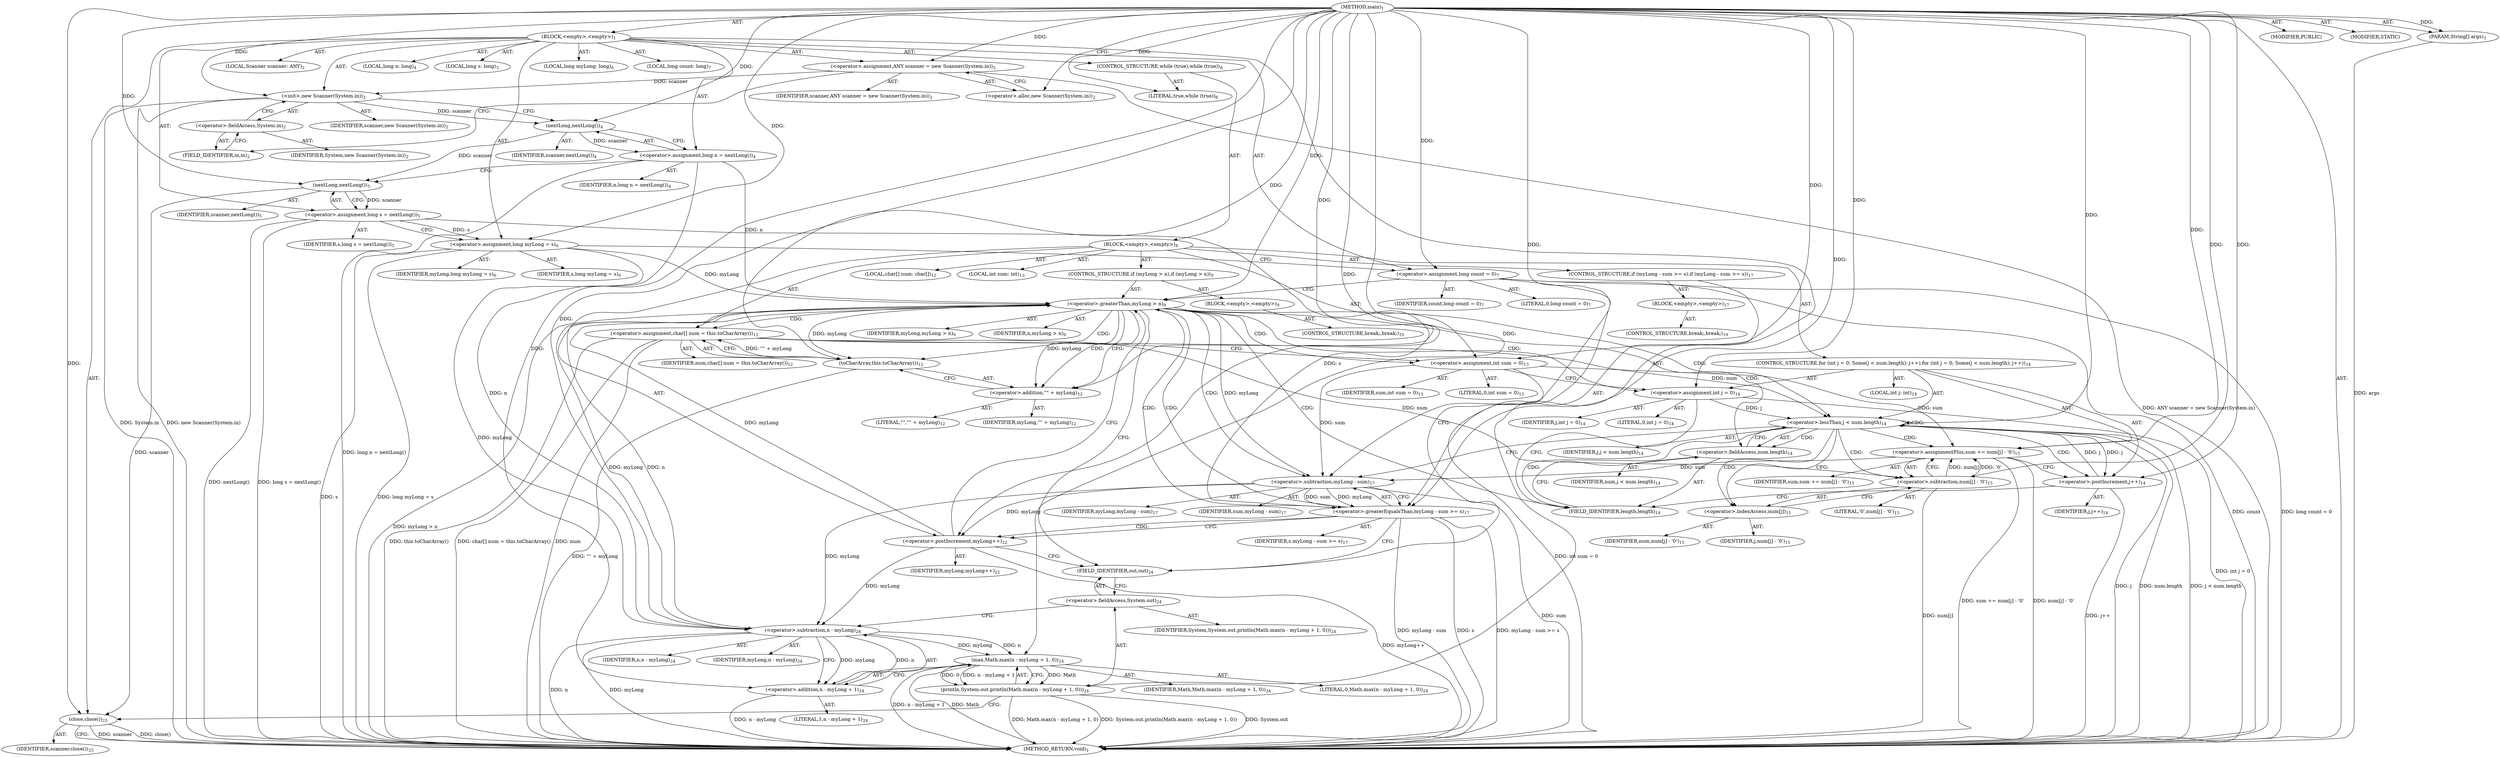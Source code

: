 digraph "main" {  
"19" [label = <(METHOD,main)<SUB>1</SUB>> ]
"20" [label = <(PARAM,String[] args)<SUB>1</SUB>> ]
"21" [label = <(BLOCK,&lt;empty&gt;,&lt;empty&gt;)<SUB>1</SUB>> ]
"4" [label = <(LOCAL,Scanner scanner: ANY)<SUB>2</SUB>> ]
"22" [label = <(&lt;operator&gt;.assignment,ANY scanner = new Scanner(System.in))<SUB>2</SUB>> ]
"23" [label = <(IDENTIFIER,scanner,ANY scanner = new Scanner(System.in))<SUB>2</SUB>> ]
"24" [label = <(&lt;operator&gt;.alloc,new Scanner(System.in))<SUB>2</SUB>> ]
"25" [label = <(&lt;init&gt;,new Scanner(System.in))<SUB>2</SUB>> ]
"3" [label = <(IDENTIFIER,scanner,new Scanner(System.in))<SUB>2</SUB>> ]
"26" [label = <(&lt;operator&gt;.fieldAccess,System.in)<SUB>2</SUB>> ]
"27" [label = <(IDENTIFIER,System,new Scanner(System.in))<SUB>2</SUB>> ]
"28" [label = <(FIELD_IDENTIFIER,in,in)<SUB>2</SUB>> ]
"29" [label = <(LOCAL,long n: long)<SUB>4</SUB>> ]
"30" [label = <(&lt;operator&gt;.assignment,long n = nextLong())<SUB>4</SUB>> ]
"31" [label = <(IDENTIFIER,n,long n = nextLong())<SUB>4</SUB>> ]
"32" [label = <(nextLong,nextLong())<SUB>4</SUB>> ]
"33" [label = <(IDENTIFIER,scanner,nextLong())<SUB>4</SUB>> ]
"34" [label = <(LOCAL,long s: long)<SUB>5</SUB>> ]
"35" [label = <(&lt;operator&gt;.assignment,long s = nextLong())<SUB>5</SUB>> ]
"36" [label = <(IDENTIFIER,s,long s = nextLong())<SUB>5</SUB>> ]
"37" [label = <(nextLong,nextLong())<SUB>5</SUB>> ]
"38" [label = <(IDENTIFIER,scanner,nextLong())<SUB>5</SUB>> ]
"39" [label = <(LOCAL,long myLong: long)<SUB>6</SUB>> ]
"40" [label = <(&lt;operator&gt;.assignment,long myLong = s)<SUB>6</SUB>> ]
"41" [label = <(IDENTIFIER,myLong,long myLong = s)<SUB>6</SUB>> ]
"42" [label = <(IDENTIFIER,s,long myLong = s)<SUB>6</SUB>> ]
"43" [label = <(LOCAL,long count: long)<SUB>7</SUB>> ]
"44" [label = <(&lt;operator&gt;.assignment,long count = 0)<SUB>7</SUB>> ]
"45" [label = <(IDENTIFIER,count,long count = 0)<SUB>7</SUB>> ]
"46" [label = <(LITERAL,0,long count = 0)<SUB>7</SUB>> ]
"47" [label = <(CONTROL_STRUCTURE,while (true),while (true))<SUB>8</SUB>> ]
"48" [label = <(LITERAL,true,while (true))<SUB>8</SUB>> ]
"49" [label = <(BLOCK,&lt;empty&gt;,&lt;empty&gt;)<SUB>8</SUB>> ]
"50" [label = <(CONTROL_STRUCTURE,if (myLong &gt; n),if (myLong &gt; n))<SUB>9</SUB>> ]
"51" [label = <(&lt;operator&gt;.greaterThan,myLong &gt; n)<SUB>9</SUB>> ]
"52" [label = <(IDENTIFIER,myLong,myLong &gt; n)<SUB>9</SUB>> ]
"53" [label = <(IDENTIFIER,n,myLong &gt; n)<SUB>9</SUB>> ]
"54" [label = <(BLOCK,&lt;empty&gt;,&lt;empty&gt;)<SUB>9</SUB>> ]
"55" [label = <(CONTROL_STRUCTURE,break;,break;)<SUB>10</SUB>> ]
"56" [label = <(LOCAL,char[] num: char[])<SUB>12</SUB>> ]
"57" [label = <(&lt;operator&gt;.assignment,char[] num = this.toCharArray())<SUB>12</SUB>> ]
"58" [label = <(IDENTIFIER,num,char[] num = this.toCharArray())<SUB>12</SUB>> ]
"59" [label = <(toCharArray,this.toCharArray())<SUB>12</SUB>> ]
"60" [label = <(&lt;operator&gt;.addition,&quot;&quot; + myLong)<SUB>12</SUB>> ]
"61" [label = <(LITERAL,&quot;&quot;,&quot;&quot; + myLong)<SUB>12</SUB>> ]
"62" [label = <(IDENTIFIER,myLong,&quot;&quot; + myLong)<SUB>12</SUB>> ]
"63" [label = <(LOCAL,int sum: int)<SUB>13</SUB>> ]
"64" [label = <(&lt;operator&gt;.assignment,int sum = 0)<SUB>13</SUB>> ]
"65" [label = <(IDENTIFIER,sum,int sum = 0)<SUB>13</SUB>> ]
"66" [label = <(LITERAL,0,int sum = 0)<SUB>13</SUB>> ]
"67" [label = <(CONTROL_STRUCTURE,for (int j = 0; Some(j &lt; num.length); j++),for (int j = 0; Some(j &lt; num.length); j++))<SUB>14</SUB>> ]
"68" [label = <(LOCAL,int j: int)<SUB>14</SUB>> ]
"69" [label = <(&lt;operator&gt;.assignment,int j = 0)<SUB>14</SUB>> ]
"70" [label = <(IDENTIFIER,j,int j = 0)<SUB>14</SUB>> ]
"71" [label = <(LITERAL,0,int j = 0)<SUB>14</SUB>> ]
"72" [label = <(&lt;operator&gt;.lessThan,j &lt; num.length)<SUB>14</SUB>> ]
"73" [label = <(IDENTIFIER,j,j &lt; num.length)<SUB>14</SUB>> ]
"74" [label = <(&lt;operator&gt;.fieldAccess,num.length)<SUB>14</SUB>> ]
"75" [label = <(IDENTIFIER,num,j &lt; num.length)<SUB>14</SUB>> ]
"76" [label = <(FIELD_IDENTIFIER,length,length)<SUB>14</SUB>> ]
"77" [label = <(&lt;operator&gt;.postIncrement,j++)<SUB>14</SUB>> ]
"78" [label = <(IDENTIFIER,j,j++)<SUB>14</SUB>> ]
"79" [label = <(&lt;operator&gt;.assignmentPlus,sum += num[j] - '0')<SUB>15</SUB>> ]
"80" [label = <(IDENTIFIER,sum,sum += num[j] - '0')<SUB>15</SUB>> ]
"81" [label = <(&lt;operator&gt;.subtraction,num[j] - '0')<SUB>15</SUB>> ]
"82" [label = <(&lt;operator&gt;.indexAccess,num[j])<SUB>15</SUB>> ]
"83" [label = <(IDENTIFIER,num,num[j] - '0')<SUB>15</SUB>> ]
"84" [label = <(IDENTIFIER,j,num[j] - '0')<SUB>15</SUB>> ]
"85" [label = <(LITERAL,'0',num[j] - '0')<SUB>15</SUB>> ]
"86" [label = <(CONTROL_STRUCTURE,if (myLong - sum &gt;= s),if (myLong - sum &gt;= s))<SUB>17</SUB>> ]
"87" [label = <(&lt;operator&gt;.greaterEqualsThan,myLong - sum &gt;= s)<SUB>17</SUB>> ]
"88" [label = <(&lt;operator&gt;.subtraction,myLong - sum)<SUB>17</SUB>> ]
"89" [label = <(IDENTIFIER,myLong,myLong - sum)<SUB>17</SUB>> ]
"90" [label = <(IDENTIFIER,sum,myLong - sum)<SUB>17</SUB>> ]
"91" [label = <(IDENTIFIER,s,myLong - sum &gt;= s)<SUB>17</SUB>> ]
"92" [label = <(BLOCK,&lt;empty&gt;,&lt;empty&gt;)<SUB>17</SUB>> ]
"93" [label = <(CONTROL_STRUCTURE,break;,break;)<SUB>19</SUB>> ]
"94" [label = <(&lt;operator&gt;.postIncrement,myLong++)<SUB>22</SUB>> ]
"95" [label = <(IDENTIFIER,myLong,myLong++)<SUB>22</SUB>> ]
"96" [label = <(println,System.out.println(Math.max(n - myLong + 1, 0)))<SUB>24</SUB>> ]
"97" [label = <(&lt;operator&gt;.fieldAccess,System.out)<SUB>24</SUB>> ]
"98" [label = <(IDENTIFIER,System,System.out.println(Math.max(n - myLong + 1, 0)))<SUB>24</SUB>> ]
"99" [label = <(FIELD_IDENTIFIER,out,out)<SUB>24</SUB>> ]
"100" [label = <(max,Math.max(n - myLong + 1, 0))<SUB>24</SUB>> ]
"101" [label = <(IDENTIFIER,Math,Math.max(n - myLong + 1, 0))<SUB>24</SUB>> ]
"102" [label = <(&lt;operator&gt;.addition,n - myLong + 1)<SUB>24</SUB>> ]
"103" [label = <(&lt;operator&gt;.subtraction,n - myLong)<SUB>24</SUB>> ]
"104" [label = <(IDENTIFIER,n,n - myLong)<SUB>24</SUB>> ]
"105" [label = <(IDENTIFIER,myLong,n - myLong)<SUB>24</SUB>> ]
"106" [label = <(LITERAL,1,n - myLong + 1)<SUB>24</SUB>> ]
"107" [label = <(LITERAL,0,Math.max(n - myLong + 1, 0))<SUB>24</SUB>> ]
"108" [label = <(close,close())<SUB>25</SUB>> ]
"109" [label = <(IDENTIFIER,scanner,close())<SUB>25</SUB>> ]
"110" [label = <(MODIFIER,PUBLIC)> ]
"111" [label = <(MODIFIER,STATIC)> ]
"112" [label = <(METHOD_RETURN,void)<SUB>1</SUB>> ]
  "19" -> "20"  [ label = "AST: "] 
  "19" -> "21"  [ label = "AST: "] 
  "19" -> "110"  [ label = "AST: "] 
  "19" -> "111"  [ label = "AST: "] 
  "19" -> "112"  [ label = "AST: "] 
  "21" -> "4"  [ label = "AST: "] 
  "21" -> "22"  [ label = "AST: "] 
  "21" -> "25"  [ label = "AST: "] 
  "21" -> "29"  [ label = "AST: "] 
  "21" -> "30"  [ label = "AST: "] 
  "21" -> "34"  [ label = "AST: "] 
  "21" -> "35"  [ label = "AST: "] 
  "21" -> "39"  [ label = "AST: "] 
  "21" -> "40"  [ label = "AST: "] 
  "21" -> "43"  [ label = "AST: "] 
  "21" -> "44"  [ label = "AST: "] 
  "21" -> "47"  [ label = "AST: "] 
  "21" -> "96"  [ label = "AST: "] 
  "21" -> "108"  [ label = "AST: "] 
  "22" -> "23"  [ label = "AST: "] 
  "22" -> "24"  [ label = "AST: "] 
  "25" -> "3"  [ label = "AST: "] 
  "25" -> "26"  [ label = "AST: "] 
  "26" -> "27"  [ label = "AST: "] 
  "26" -> "28"  [ label = "AST: "] 
  "30" -> "31"  [ label = "AST: "] 
  "30" -> "32"  [ label = "AST: "] 
  "32" -> "33"  [ label = "AST: "] 
  "35" -> "36"  [ label = "AST: "] 
  "35" -> "37"  [ label = "AST: "] 
  "37" -> "38"  [ label = "AST: "] 
  "40" -> "41"  [ label = "AST: "] 
  "40" -> "42"  [ label = "AST: "] 
  "44" -> "45"  [ label = "AST: "] 
  "44" -> "46"  [ label = "AST: "] 
  "47" -> "48"  [ label = "AST: "] 
  "47" -> "49"  [ label = "AST: "] 
  "49" -> "50"  [ label = "AST: "] 
  "49" -> "56"  [ label = "AST: "] 
  "49" -> "57"  [ label = "AST: "] 
  "49" -> "63"  [ label = "AST: "] 
  "49" -> "64"  [ label = "AST: "] 
  "49" -> "67"  [ label = "AST: "] 
  "49" -> "86"  [ label = "AST: "] 
  "49" -> "94"  [ label = "AST: "] 
  "50" -> "51"  [ label = "AST: "] 
  "50" -> "54"  [ label = "AST: "] 
  "51" -> "52"  [ label = "AST: "] 
  "51" -> "53"  [ label = "AST: "] 
  "54" -> "55"  [ label = "AST: "] 
  "57" -> "58"  [ label = "AST: "] 
  "57" -> "59"  [ label = "AST: "] 
  "59" -> "60"  [ label = "AST: "] 
  "60" -> "61"  [ label = "AST: "] 
  "60" -> "62"  [ label = "AST: "] 
  "64" -> "65"  [ label = "AST: "] 
  "64" -> "66"  [ label = "AST: "] 
  "67" -> "68"  [ label = "AST: "] 
  "67" -> "69"  [ label = "AST: "] 
  "67" -> "72"  [ label = "AST: "] 
  "67" -> "77"  [ label = "AST: "] 
  "67" -> "79"  [ label = "AST: "] 
  "69" -> "70"  [ label = "AST: "] 
  "69" -> "71"  [ label = "AST: "] 
  "72" -> "73"  [ label = "AST: "] 
  "72" -> "74"  [ label = "AST: "] 
  "74" -> "75"  [ label = "AST: "] 
  "74" -> "76"  [ label = "AST: "] 
  "77" -> "78"  [ label = "AST: "] 
  "79" -> "80"  [ label = "AST: "] 
  "79" -> "81"  [ label = "AST: "] 
  "81" -> "82"  [ label = "AST: "] 
  "81" -> "85"  [ label = "AST: "] 
  "82" -> "83"  [ label = "AST: "] 
  "82" -> "84"  [ label = "AST: "] 
  "86" -> "87"  [ label = "AST: "] 
  "86" -> "92"  [ label = "AST: "] 
  "87" -> "88"  [ label = "AST: "] 
  "87" -> "91"  [ label = "AST: "] 
  "88" -> "89"  [ label = "AST: "] 
  "88" -> "90"  [ label = "AST: "] 
  "92" -> "93"  [ label = "AST: "] 
  "94" -> "95"  [ label = "AST: "] 
  "96" -> "97"  [ label = "AST: "] 
  "96" -> "100"  [ label = "AST: "] 
  "97" -> "98"  [ label = "AST: "] 
  "97" -> "99"  [ label = "AST: "] 
  "100" -> "101"  [ label = "AST: "] 
  "100" -> "102"  [ label = "AST: "] 
  "100" -> "107"  [ label = "AST: "] 
  "102" -> "103"  [ label = "AST: "] 
  "102" -> "106"  [ label = "AST: "] 
  "103" -> "104"  [ label = "AST: "] 
  "103" -> "105"  [ label = "AST: "] 
  "108" -> "109"  [ label = "AST: "] 
  "22" -> "28"  [ label = "CFG: "] 
  "25" -> "32"  [ label = "CFG: "] 
  "30" -> "37"  [ label = "CFG: "] 
  "35" -> "40"  [ label = "CFG: "] 
  "40" -> "44"  [ label = "CFG: "] 
  "44" -> "51"  [ label = "CFG: "] 
  "44" -> "99"  [ label = "CFG: "] 
  "96" -> "108"  [ label = "CFG: "] 
  "108" -> "112"  [ label = "CFG: "] 
  "24" -> "22"  [ label = "CFG: "] 
  "26" -> "25"  [ label = "CFG: "] 
  "32" -> "30"  [ label = "CFG: "] 
  "37" -> "35"  [ label = "CFG: "] 
  "97" -> "103"  [ label = "CFG: "] 
  "100" -> "96"  [ label = "CFG: "] 
  "28" -> "26"  [ label = "CFG: "] 
  "57" -> "64"  [ label = "CFG: "] 
  "64" -> "69"  [ label = "CFG: "] 
  "94" -> "51"  [ label = "CFG: "] 
  "94" -> "99"  [ label = "CFG: "] 
  "99" -> "97"  [ label = "CFG: "] 
  "102" -> "100"  [ label = "CFG: "] 
  "51" -> "99"  [ label = "CFG: "] 
  "51" -> "60"  [ label = "CFG: "] 
  "59" -> "57"  [ label = "CFG: "] 
  "69" -> "76"  [ label = "CFG: "] 
  "72" -> "82"  [ label = "CFG: "] 
  "72" -> "88"  [ label = "CFG: "] 
  "77" -> "76"  [ label = "CFG: "] 
  "79" -> "77"  [ label = "CFG: "] 
  "87" -> "99"  [ label = "CFG: "] 
  "87" -> "94"  [ label = "CFG: "] 
  "103" -> "102"  [ label = "CFG: "] 
  "60" -> "59"  [ label = "CFG: "] 
  "74" -> "72"  [ label = "CFG: "] 
  "81" -> "79"  [ label = "CFG: "] 
  "88" -> "87"  [ label = "CFG: "] 
  "76" -> "74"  [ label = "CFG: "] 
  "82" -> "81"  [ label = "CFG: "] 
  "19" -> "24"  [ label = "CFG: "] 
  "20" -> "112"  [ label = "DDG: args"] 
  "22" -> "112"  [ label = "DDG: ANY scanner = new Scanner(System.in)"] 
  "25" -> "112"  [ label = "DDG: System.in"] 
  "25" -> "112"  [ label = "DDG: new Scanner(System.in)"] 
  "30" -> "112"  [ label = "DDG: long n = nextLong()"] 
  "35" -> "112"  [ label = "DDG: nextLong()"] 
  "35" -> "112"  [ label = "DDG: long s = nextLong()"] 
  "40" -> "112"  [ label = "DDG: s"] 
  "40" -> "112"  [ label = "DDG: long myLong = s"] 
  "44" -> "112"  [ label = "DDG: count"] 
  "44" -> "112"  [ label = "DDG: long count = 0"] 
  "51" -> "112"  [ label = "DDG: myLong &gt; n"] 
  "57" -> "112"  [ label = "DDG: num"] 
  "59" -> "112"  [ label = "DDG: &quot;&quot; + myLong"] 
  "57" -> "112"  [ label = "DDG: this.toCharArray()"] 
  "57" -> "112"  [ label = "DDG: char[] num = this.toCharArray()"] 
  "64" -> "112"  [ label = "DDG: int sum = 0"] 
  "69" -> "112"  [ label = "DDG: int j = 0"] 
  "72" -> "112"  [ label = "DDG: j"] 
  "72" -> "112"  [ label = "DDG: num.length"] 
  "72" -> "112"  [ label = "DDG: j &lt; num.length"] 
  "88" -> "112"  [ label = "DDG: sum"] 
  "87" -> "112"  [ label = "DDG: myLong - sum"] 
  "87" -> "112"  [ label = "DDG: s"] 
  "87" -> "112"  [ label = "DDG: myLong - sum &gt;= s"] 
  "94" -> "112"  [ label = "DDG: myLong++"] 
  "81" -> "112"  [ label = "DDG: num[j]"] 
  "79" -> "112"  [ label = "DDG: num[j] - '0'"] 
  "79" -> "112"  [ label = "DDG: sum += num[j] - '0'"] 
  "77" -> "112"  [ label = "DDG: j++"] 
  "96" -> "112"  [ label = "DDG: System.out"] 
  "103" -> "112"  [ label = "DDG: n"] 
  "103" -> "112"  [ label = "DDG: myLong"] 
  "102" -> "112"  [ label = "DDG: n - myLong"] 
  "100" -> "112"  [ label = "DDG: n - myLong + 1"] 
  "96" -> "112"  [ label = "DDG: Math.max(n - myLong + 1, 0)"] 
  "96" -> "112"  [ label = "DDG: System.out.println(Math.max(n - myLong + 1, 0))"] 
  "108" -> "112"  [ label = "DDG: scanner"] 
  "108" -> "112"  [ label = "DDG: close()"] 
  "100" -> "112"  [ label = "DDG: Math"] 
  "19" -> "20"  [ label = "DDG: "] 
  "19" -> "22"  [ label = "DDG: "] 
  "32" -> "30"  [ label = "DDG: scanner"] 
  "37" -> "35"  [ label = "DDG: scanner"] 
  "35" -> "40"  [ label = "DDG: s"] 
  "19" -> "40"  [ label = "DDG: "] 
  "19" -> "44"  [ label = "DDG: "] 
  "22" -> "25"  [ label = "DDG: scanner"] 
  "19" -> "25"  [ label = "DDG: "] 
  "19" -> "48"  [ label = "DDG: "] 
  "100" -> "96"  [ label = "DDG: Math"] 
  "100" -> "96"  [ label = "DDG: n - myLong + 1"] 
  "100" -> "96"  [ label = "DDG: 0"] 
  "37" -> "108"  [ label = "DDG: scanner"] 
  "19" -> "108"  [ label = "DDG: "] 
  "25" -> "32"  [ label = "DDG: scanner"] 
  "19" -> "32"  [ label = "DDG: "] 
  "32" -> "37"  [ label = "DDG: scanner"] 
  "19" -> "37"  [ label = "DDG: "] 
  "59" -> "57"  [ label = "DDG: &quot;&quot; + myLong"] 
  "19" -> "64"  [ label = "DDG: "] 
  "19" -> "100"  [ label = "DDG: "] 
  "103" -> "100"  [ label = "DDG: n"] 
  "103" -> "100"  [ label = "DDG: myLong"] 
  "19" -> "69"  [ label = "DDG: "] 
  "81" -> "79"  [ label = "DDG: num[j]"] 
  "81" -> "79"  [ label = "DDG: '0'"] 
  "88" -> "94"  [ label = "DDG: myLong"] 
  "19" -> "94"  [ label = "DDG: "] 
  "103" -> "102"  [ label = "DDG: n"] 
  "103" -> "102"  [ label = "DDG: myLong"] 
  "19" -> "102"  [ label = "DDG: "] 
  "40" -> "51"  [ label = "DDG: myLong"] 
  "94" -> "51"  [ label = "DDG: myLong"] 
  "19" -> "51"  [ label = "DDG: "] 
  "30" -> "51"  [ label = "DDG: n"] 
  "19" -> "59"  [ label = "DDG: "] 
  "51" -> "59"  [ label = "DDG: myLong"] 
  "69" -> "72"  [ label = "DDG: j"] 
  "77" -> "72"  [ label = "DDG: j"] 
  "19" -> "72"  [ label = "DDG: "] 
  "57" -> "72"  [ label = "DDG: num"] 
  "72" -> "77"  [ label = "DDG: j"] 
  "19" -> "77"  [ label = "DDG: "] 
  "64" -> "79"  [ label = "DDG: sum"] 
  "19" -> "79"  [ label = "DDG: "] 
  "88" -> "87"  [ label = "DDG: myLong"] 
  "88" -> "87"  [ label = "DDG: sum"] 
  "19" -> "87"  [ label = "DDG: "] 
  "35" -> "87"  [ label = "DDG: s"] 
  "30" -> "103"  [ label = "DDG: n"] 
  "51" -> "103"  [ label = "DDG: n"] 
  "19" -> "103"  [ label = "DDG: "] 
  "40" -> "103"  [ label = "DDG: myLong"] 
  "51" -> "103"  [ label = "DDG: myLong"] 
  "88" -> "103"  [ label = "DDG: myLong"] 
  "94" -> "103"  [ label = "DDG: myLong"] 
  "19" -> "60"  [ label = "DDG: "] 
  "51" -> "60"  [ label = "DDG: myLong"] 
  "57" -> "81"  [ label = "DDG: num"] 
  "19" -> "81"  [ label = "DDG: "] 
  "19" -> "88"  [ label = "DDG: "] 
  "51" -> "88"  [ label = "DDG: myLong"] 
  "64" -> "88"  [ label = "DDG: sum"] 
  "79" -> "88"  [ label = "DDG: sum"] 
  "51" -> "60"  [ label = "CDG: "] 
  "51" -> "64"  [ label = "CDG: "] 
  "51" -> "57"  [ label = "CDG: "] 
  "51" -> "72"  [ label = "CDG: "] 
  "51" -> "69"  [ label = "CDG: "] 
  "51" -> "88"  [ label = "CDG: "] 
  "51" -> "74"  [ label = "CDG: "] 
  "51" -> "76"  [ label = "CDG: "] 
  "51" -> "59"  [ label = "CDG: "] 
  "51" -> "87"  [ label = "CDG: "] 
  "72" -> "77"  [ label = "CDG: "] 
  "72" -> "81"  [ label = "CDG: "] 
  "72" -> "72"  [ label = "CDG: "] 
  "72" -> "74"  [ label = "CDG: "] 
  "72" -> "76"  [ label = "CDG: "] 
  "72" -> "82"  [ label = "CDG: "] 
  "72" -> "79"  [ label = "CDG: "] 
  "87" -> "94"  [ label = "CDG: "] 
  "87" -> "51"  [ label = "CDG: "] 
}
